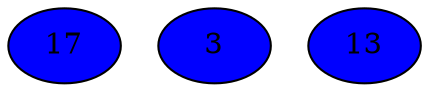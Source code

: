 strict graph {
17[label="17" style=filled fillcolor="blue1"];
3[label="3" style=filled fillcolor="blue1"];
13[label="13" style=filled fillcolor="blue1"];
}